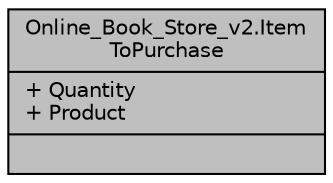 digraph "Online_Book_Store_v2.ItemToPurchase"
{
 // LATEX_PDF_SIZE
  edge [fontname="Helvetica",fontsize="10",labelfontname="Helvetica",labelfontsize="10"];
  node [fontname="Helvetica",fontsize="10",shape=record];
  Node1 [label="{Online_Book_Store_v2.Item\lToPurchase\n|+ Quantity\l+ Product\l|}",height=0.2,width=0.4,color="black", fillcolor="grey75", style="filled", fontcolor="black",tooltip="This class contains the quantity to items that purschased"];
}
